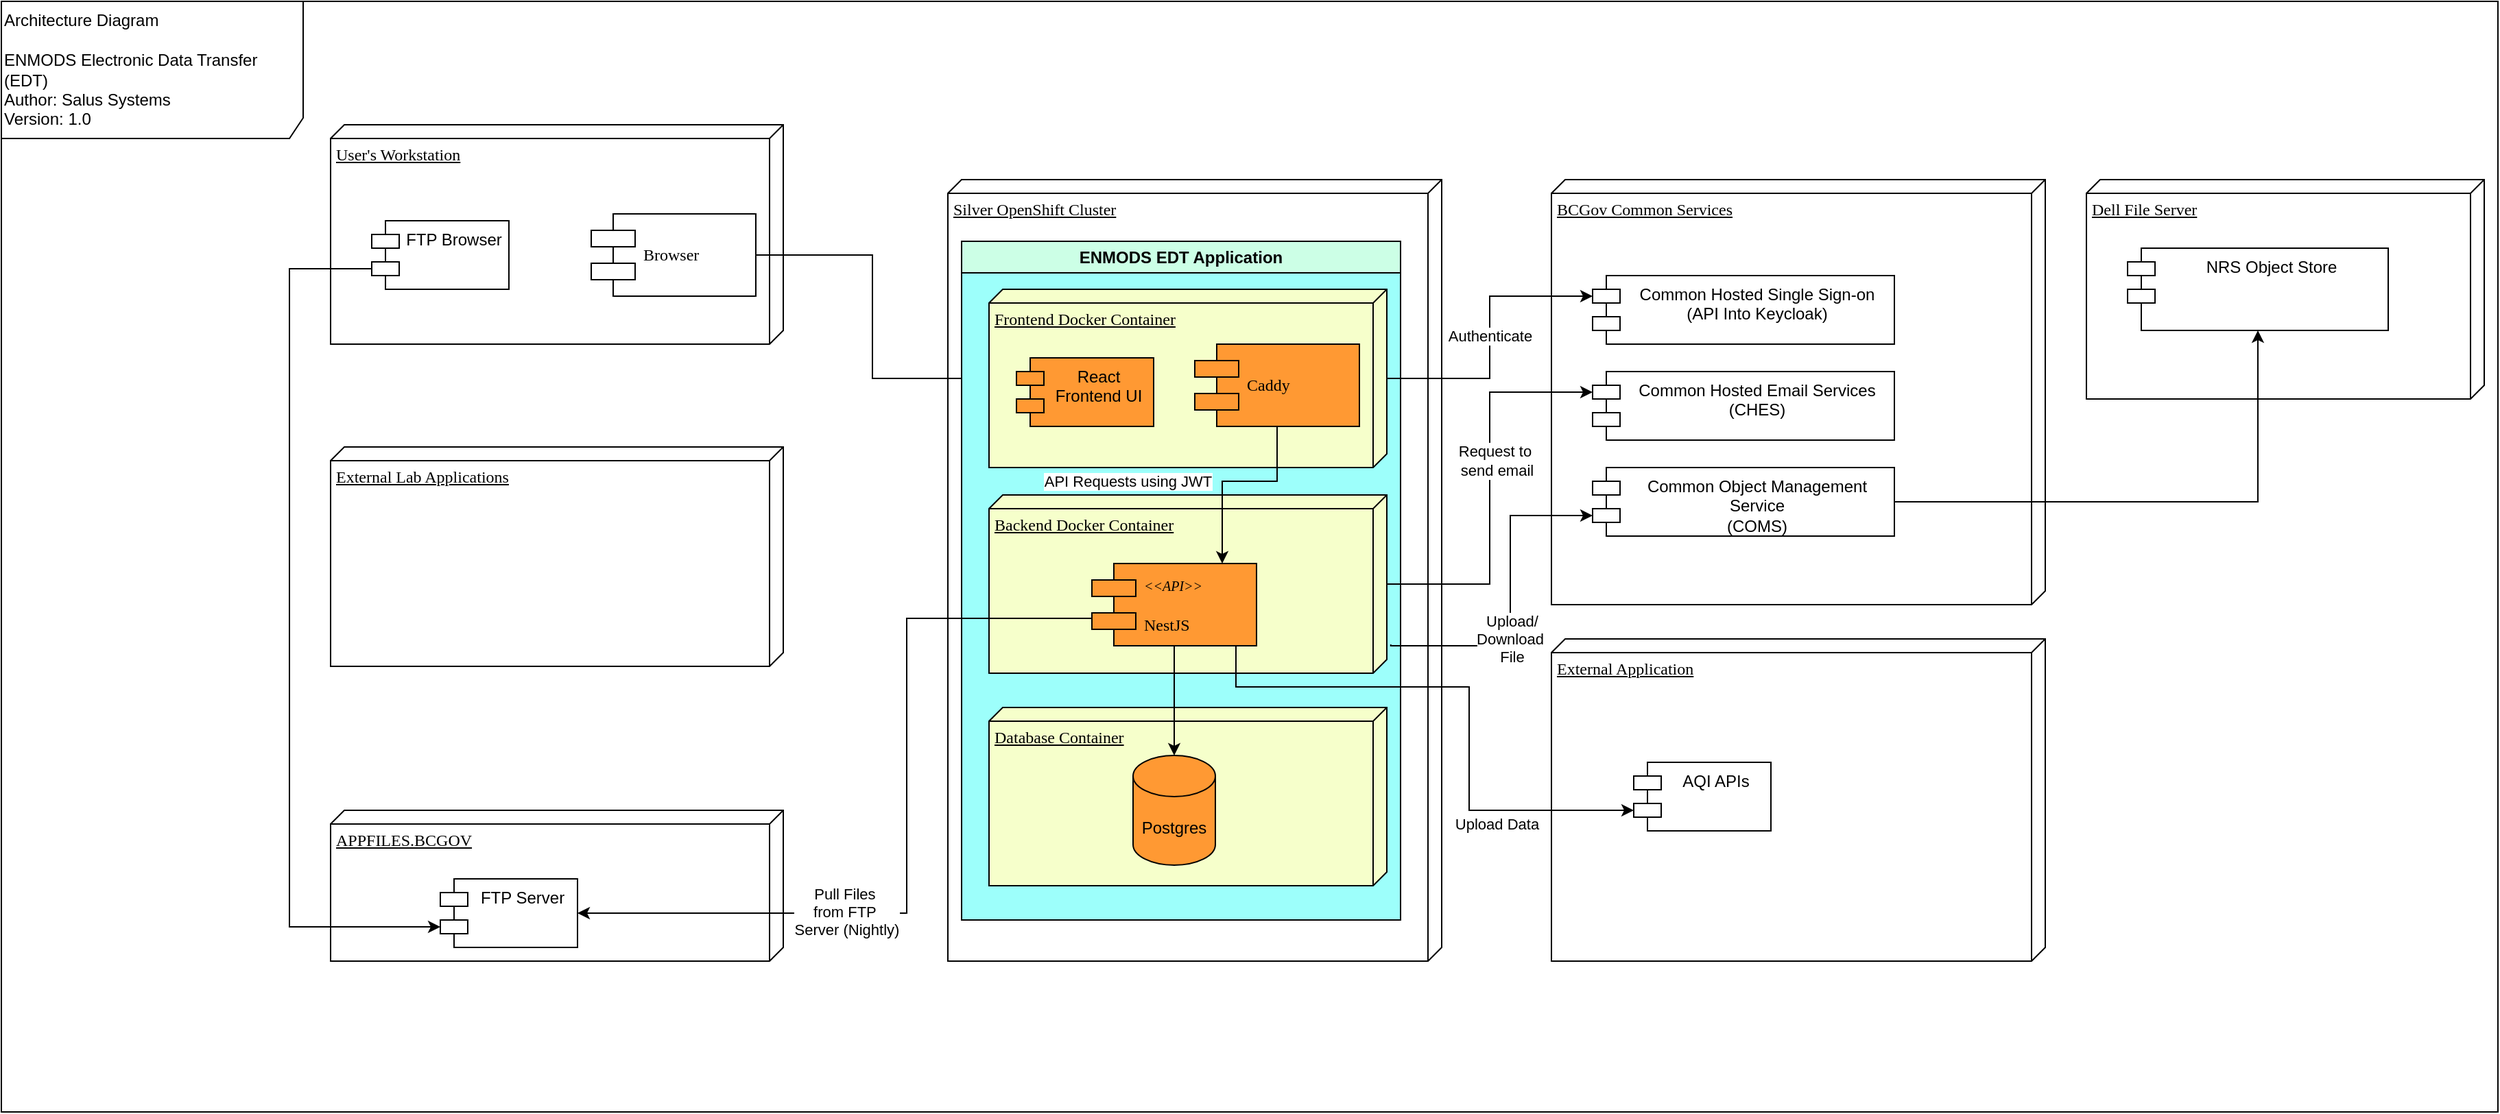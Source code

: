 <mxfile version="27.0.9">
  <diagram name="Page-1" id="5f0bae14-7c28-e335-631c-24af17079c00">
    <mxGraphModel dx="3806" dy="1495" grid="1" gridSize="10" guides="1" tooltips="1" connect="1" arrows="1" fold="1" page="1" pageScale="1" pageWidth="1100" pageHeight="850" background="none" math="0" shadow="0">
      <root>
        <mxCell id="0" />
        <mxCell id="1" parent="0" />
        <mxCell id="39150e848f15840c-1" value="User&#39;s Workstation" style="verticalAlign=top;align=left;spacingTop=8;spacingLeft=2;spacingRight=12;shape=cube;size=10;direction=south;fontStyle=4;html=1;rounded=0;shadow=0;comic=0;labelBackgroundColor=none;strokeWidth=1;fontFamily=Verdana;fontSize=12" parent="1" vertex="1">
          <mxGeometry x="-220" y="100" width="330" height="160" as="geometry" />
        </mxCell>
        <mxCell id="39150e848f15840c-2" value="Silver OpenShift Cluster" style="verticalAlign=top;align=left;spacingTop=8;spacingLeft=2;spacingRight=12;shape=cube;size=10;direction=south;fontStyle=4;html=1;rounded=0;shadow=0;comic=0;labelBackgroundColor=none;strokeWidth=1;fontFamily=Verdana;fontSize=12;" parent="1" vertex="1">
          <mxGeometry x="230" y="140" width="360" height="570" as="geometry" />
        </mxCell>
        <mxCell id="nCuoO0bw3HB3Iz4VNYSG-22" style="edgeStyle=orthogonalEdgeStyle;rounded=0;orthogonalLoop=1;jettySize=auto;html=1;" edge="1" parent="1" source="39150e848f15840c-5" target="nCuoO0bw3HB3Iz4VNYSG-7">
          <mxGeometry relative="1" as="geometry" />
        </mxCell>
        <mxCell id="39150e848f15840c-5" value="Browser" style="shape=component;align=left;spacingLeft=36;rounded=0;shadow=0;comic=0;labelBackgroundColor=none;strokeWidth=1;fontFamily=Verdana;fontSize=12;html=1;" parent="1" vertex="1">
          <mxGeometry x="-30" y="165" width="120" height="60" as="geometry" />
        </mxCell>
        <mxCell id="nCuoO0bw3HB3Iz4VNYSG-2" value="&lt;div align=&quot;center&quot;&gt;FTP Browser&lt;/div&gt;" style="shape=module;align=center;spacingLeft=20;align=center;verticalAlign=top;whiteSpace=wrap;html=1;" vertex="1" parent="1">
          <mxGeometry x="-190" y="170" width="100" height="50" as="geometry" />
        </mxCell>
        <mxCell id="nCuoO0bw3HB3Iz4VNYSG-6" value="&lt;div align=&quot;left&quot;&gt;Architecture Diagram&lt;/div&gt;&lt;div align=&quot;left&quot;&gt;&lt;br&gt;&lt;/div&gt;&lt;div align=&quot;left&quot;&gt;ENMODS Electronic Data Transfer (EDT)&lt;/div&gt;&lt;div align=&quot;left&quot;&gt;Author: Salus Systems&lt;/div&gt;&lt;div align=&quot;left&quot;&gt;Version: 1.0&lt;/div&gt;" style="shape=umlFrame;whiteSpace=wrap;html=1;pointerEvents=0;width=220;height=100;align=left;" vertex="1" parent="1">
          <mxGeometry x="-460" y="10" width="1820" height="810" as="geometry" />
        </mxCell>
        <mxCell id="nCuoO0bw3HB3Iz4VNYSG-56" value="ENMODS EDT Application" style="swimlane;whiteSpace=wrap;html=1;fillColor=#CCFFE6;backgroundOutline=0;swimlaneFillColor=#9DFFFB;" vertex="1" parent="1">
          <mxGeometry x="240" y="185" width="320" height="495" as="geometry" />
        </mxCell>
        <mxCell id="nCuoO0bw3HB3Iz4VNYSG-7" value="Frontend Docker Container" style="verticalAlign=top;align=left;spacingTop=8;spacingLeft=2;spacingRight=12;shape=cube;size=10;direction=south;fontStyle=4;html=1;rounded=0;shadow=0;comic=0;labelBackgroundColor=none;strokeWidth=1;fontFamily=Verdana;fontSize=12;fillColor=#F6FFCB;" vertex="1" parent="1">
          <mxGeometry x="260" y="220" width="290" height="130" as="geometry" />
        </mxCell>
        <mxCell id="nCuoO0bw3HB3Iz4VNYSG-8" value="Caddy" style="shape=component;align=left;spacingLeft=36;rounded=0;shadow=0;comic=0;labelBackgroundColor=none;strokeWidth=1;fontFamily=Verdana;fontSize=12;html=1;fillColor=#FF9933;" vertex="1" parent="1">
          <mxGeometry x="410" y="260" width="120" height="60" as="geometry" />
        </mxCell>
        <mxCell id="nCuoO0bw3HB3Iz4VNYSG-14" value="Backend Docker Container" style="verticalAlign=top;align=left;spacingTop=8;spacingLeft=2;spacingRight=12;shape=cube;size=10;direction=south;fontStyle=4;html=1;rounded=0;shadow=0;comic=0;labelBackgroundColor=none;strokeWidth=1;fontFamily=Verdana;fontSize=12;fillColor=#F6FFCB;" vertex="1" parent="1">
          <mxGeometry x="260" y="370" width="290" height="130" as="geometry" />
        </mxCell>
        <mxCell id="nCuoO0bw3HB3Iz4VNYSG-15" value="&lt;div&gt;&lt;i&gt;&lt;font style=&quot;font-size: 10px;&quot;&gt;&amp;lt;&amp;lt;API&amp;gt;&amp;gt;&lt;/font&gt;&lt;/i&gt;&lt;/div&gt;&lt;div&gt;&lt;br&gt;&lt;/div&gt;&lt;div&gt;NestJS&lt;/div&gt;" style="shape=component;align=left;spacingLeft=36;rounded=0;shadow=0;comic=0;labelBackgroundColor=none;strokeWidth=1;fontFamily=Verdana;fontSize=12;html=1;fillColor=#FF9933;" vertex="1" parent="1">
          <mxGeometry x="335" y="420" width="120" height="60" as="geometry" />
        </mxCell>
        <mxCell id="nCuoO0bw3HB3Iz4VNYSG-19" value="Database Container" style="verticalAlign=top;align=left;spacingTop=8;spacingLeft=2;spacingRight=12;shape=cube;size=10;direction=south;fontStyle=4;html=1;rounded=0;shadow=0;comic=0;labelBackgroundColor=none;strokeWidth=1;fontFamily=Verdana;fontSize=12;fillColor=#F6FFCB;" vertex="1" parent="1">
          <mxGeometry x="260" y="525" width="290" height="130" as="geometry" />
        </mxCell>
        <mxCell id="nCuoO0bw3HB3Iz4VNYSG-21" value="Postgres" style="shape=cylinder3;whiteSpace=wrap;html=1;boundedLbl=1;backgroundOutline=1;size=15;fillColor=#FF9933;" vertex="1" parent="1">
          <mxGeometry x="365" y="560" width="60" height="80" as="geometry" />
        </mxCell>
        <mxCell id="nCuoO0bw3HB3Iz4VNYSG-33" style="edgeStyle=orthogonalEdgeStyle;rounded=0;orthogonalLoop=1;jettySize=auto;html=1;exitX=0.5;exitY=1;exitDx=0;exitDy=0;" edge="1" parent="1" source="nCuoO0bw3HB3Iz4VNYSG-15" target="nCuoO0bw3HB3Iz4VNYSG-21">
          <mxGeometry relative="1" as="geometry" />
        </mxCell>
        <mxCell id="nCuoO0bw3HB3Iz4VNYSG-23" value="BCGov Common Services" style="verticalAlign=top;align=left;spacingTop=8;spacingLeft=2;spacingRight=12;shape=cube;size=10;direction=south;fontStyle=4;html=1;rounded=0;shadow=0;comic=0;labelBackgroundColor=none;strokeWidth=1;fontFamily=Verdana;fontSize=12" vertex="1" parent="1">
          <mxGeometry x="670" y="140" width="360" height="310" as="geometry" />
        </mxCell>
        <mxCell id="nCuoO0bw3HB3Iz4VNYSG-25" value="&lt;div&gt;Common Hosted Single Sign-on&lt;/div&gt;&lt;div&gt;(API Into Keycloak)&lt;/div&gt;" style="shape=module;align=left;spacingLeft=20;align=center;verticalAlign=top;whiteSpace=wrap;html=1;" vertex="1" parent="1">
          <mxGeometry x="700" y="210" width="220" height="50" as="geometry" />
        </mxCell>
        <mxCell id="nCuoO0bw3HB3Iz4VNYSG-26" style="edgeStyle=orthogonalEdgeStyle;rounded=0;orthogonalLoop=1;jettySize=auto;html=1;entryX=0;entryY=0;entryDx=0;entryDy=15;entryPerimeter=0;" edge="1" parent="1" source="nCuoO0bw3HB3Iz4VNYSG-7" target="nCuoO0bw3HB3Iz4VNYSG-25">
          <mxGeometry relative="1" as="geometry" />
        </mxCell>
        <mxCell id="nCuoO0bw3HB3Iz4VNYSG-27" value="Authenticate" style="edgeLabel;html=1;align=center;verticalAlign=middle;resizable=0;points=[];" vertex="1" connectable="0" parent="nCuoO0bw3HB3Iz4VNYSG-26">
          <mxGeometry x="0.009" relative="1" as="geometry">
            <mxPoint as="offset" />
          </mxGeometry>
        </mxCell>
        <mxCell id="nCuoO0bw3HB3Iz4VNYSG-31" style="edgeStyle=orthogonalEdgeStyle;rounded=0;orthogonalLoop=1;jettySize=auto;html=1;" edge="1" parent="1" source="nCuoO0bw3HB3Iz4VNYSG-8" target="nCuoO0bw3HB3Iz4VNYSG-15">
          <mxGeometry relative="1" as="geometry">
            <Array as="points">
              <mxPoint x="470" y="360" />
              <mxPoint x="430" y="360" />
            </Array>
          </mxGeometry>
        </mxCell>
        <mxCell id="nCuoO0bw3HB3Iz4VNYSG-32" value="API Requests using JWT" style="edgeLabel;html=1;align=center;verticalAlign=middle;resizable=0;points=[];" vertex="1" connectable="0" parent="nCuoO0bw3HB3Iz4VNYSG-31">
          <mxGeometry x="-0.333" y="-1" relative="1" as="geometry">
            <mxPoint x="-103" y="1" as="offset" />
          </mxGeometry>
        </mxCell>
        <mxCell id="nCuoO0bw3HB3Iz4VNYSG-35" value="React Frontend UI" style="shape=module;align=left;spacingLeft=20;align=center;verticalAlign=top;whiteSpace=wrap;html=1;fillColor=#FF9933;" vertex="1" parent="1">
          <mxGeometry x="280" y="270" width="100" height="50" as="geometry" />
        </mxCell>
        <mxCell id="nCuoO0bw3HB3Iz4VNYSG-37" value="Common Hosted Email Services (CHES)" style="shape=module;align=left;spacingLeft=20;align=center;verticalAlign=top;whiteSpace=wrap;html=1;" vertex="1" parent="1">
          <mxGeometry x="700" y="280" width="220" height="50" as="geometry" />
        </mxCell>
        <mxCell id="nCuoO0bw3HB3Iz4VNYSG-38" style="edgeStyle=orthogonalEdgeStyle;rounded=0;orthogonalLoop=1;jettySize=auto;html=1;entryX=0;entryY=0;entryDx=0;entryDy=15;entryPerimeter=0;" edge="1" parent="1" source="nCuoO0bw3HB3Iz4VNYSG-14" target="nCuoO0bw3HB3Iz4VNYSG-37">
          <mxGeometry relative="1" as="geometry" />
        </mxCell>
        <mxCell id="nCuoO0bw3HB3Iz4VNYSG-39" value="&lt;div&gt;Request to&amp;nbsp;&lt;/div&gt;&lt;div&gt;send email&lt;/div&gt;" style="edgeLabel;html=1;align=center;verticalAlign=middle;resizable=0;points=[];" vertex="1" connectable="0" parent="nCuoO0bw3HB3Iz4VNYSG-38">
          <mxGeometry x="0.138" y="-5" relative="1" as="geometry">
            <mxPoint as="offset" />
          </mxGeometry>
        </mxCell>
        <mxCell id="nCuoO0bw3HB3Iz4VNYSG-40" value="&lt;div&gt;Common Object Management Service&lt;/div&gt;&lt;div&gt;(COMS)&lt;/div&gt;" style="shape=module;align=left;spacingLeft=20;align=center;verticalAlign=top;whiteSpace=wrap;html=1;" vertex="1" parent="1">
          <mxGeometry x="700" y="350" width="220" height="50" as="geometry" />
        </mxCell>
        <mxCell id="nCuoO0bw3HB3Iz4VNYSG-41" style="edgeStyle=orthogonalEdgeStyle;rounded=0;orthogonalLoop=1;jettySize=auto;html=1;entryX=0;entryY=0;entryDx=0;entryDy=35;entryPerimeter=0;exitX=0.838;exitY=-0.01;exitDx=0;exitDy=0;exitPerimeter=0;" edge="1" parent="1" source="nCuoO0bw3HB3Iz4VNYSG-14" target="nCuoO0bw3HB3Iz4VNYSG-40">
          <mxGeometry relative="1" as="geometry">
            <mxPoint x="560" y="480" as="sourcePoint" />
            <mxPoint x="660" y="374.5" as="targetPoint" />
            <Array as="points">
              <mxPoint x="553" y="480" />
              <mxPoint x="640" y="480" />
              <mxPoint x="640" y="385" />
            </Array>
          </mxGeometry>
        </mxCell>
        <mxCell id="nCuoO0bw3HB3Iz4VNYSG-42" value="&lt;div&gt;Upload/&lt;/div&gt;&lt;div&gt;Download&amp;nbsp;&lt;/div&gt;&lt;div&gt;File&lt;/div&gt;" style="edgeLabel;html=1;align=center;verticalAlign=middle;resizable=0;points=[];" vertex="1" connectable="0" parent="nCuoO0bw3HB3Iz4VNYSG-41">
          <mxGeometry x="-0.227" y="-1" relative="1" as="geometry">
            <mxPoint y="1" as="offset" />
          </mxGeometry>
        </mxCell>
        <mxCell id="nCuoO0bw3HB3Iz4VNYSG-43" value="&lt;div&gt;Dell File Server&lt;/div&gt;" style="verticalAlign=top;align=left;spacingTop=8;spacingLeft=2;spacingRight=12;shape=cube;size=10;direction=south;fontStyle=4;html=1;rounded=0;shadow=0;comic=0;labelBackgroundColor=none;strokeWidth=1;fontFamily=Verdana;fontSize=12" vertex="1" parent="1">
          <mxGeometry x="1060" y="140" width="290" height="160" as="geometry" />
        </mxCell>
        <mxCell id="nCuoO0bw3HB3Iz4VNYSG-44" value="NRS Object Store" style="shape=module;align=left;spacingLeft=20;align=center;verticalAlign=top;whiteSpace=wrap;html=1;" vertex="1" parent="1">
          <mxGeometry x="1090" y="190" width="190" height="60" as="geometry" />
        </mxCell>
        <mxCell id="nCuoO0bw3HB3Iz4VNYSG-45" style="edgeStyle=orthogonalEdgeStyle;rounded=0;orthogonalLoop=1;jettySize=auto;html=1;entryX=0.5;entryY=1;entryDx=0;entryDy=0;" edge="1" parent="1" source="nCuoO0bw3HB3Iz4VNYSG-40" target="nCuoO0bw3HB3Iz4VNYSG-44">
          <mxGeometry relative="1" as="geometry" />
        </mxCell>
        <mxCell id="nCuoO0bw3HB3Iz4VNYSG-46" value="APPFILES.BCGOV" style="verticalAlign=top;align=left;spacingTop=8;spacingLeft=2;spacingRight=12;shape=cube;size=10;direction=south;fontStyle=4;html=1;rounded=0;shadow=0;comic=0;labelBackgroundColor=none;strokeWidth=1;fontFamily=Verdana;fontSize=12" vertex="1" parent="1">
          <mxGeometry x="-220" y="600" width="330" height="110" as="geometry" />
        </mxCell>
        <mxCell id="nCuoO0bw3HB3Iz4VNYSG-47" value="FTP Server" style="shape=module;align=center;spacingLeft=20;align=center;verticalAlign=top;whiteSpace=wrap;html=1;" vertex="1" parent="1">
          <mxGeometry x="-140" y="650" width="100" height="50" as="geometry" />
        </mxCell>
        <mxCell id="nCuoO0bw3HB3Iz4VNYSG-48" style="edgeStyle=orthogonalEdgeStyle;rounded=0;orthogonalLoop=1;jettySize=auto;html=1;entryX=0;entryY=0;entryDx=0;entryDy=35;entryPerimeter=0;exitX=0;exitY=0;exitDx=0;exitDy=35;exitPerimeter=0;" edge="1" parent="1" source="nCuoO0bw3HB3Iz4VNYSG-2" target="nCuoO0bw3HB3Iz4VNYSG-47">
          <mxGeometry relative="1" as="geometry">
            <mxPoint x="-330" y="210" as="sourcePoint" />
            <mxPoint x="-272" y="643" as="targetPoint" />
            <Array as="points">
              <mxPoint x="-250" y="205" />
              <mxPoint x="-250" y="685" />
            </Array>
          </mxGeometry>
        </mxCell>
        <mxCell id="nCuoO0bw3HB3Iz4VNYSG-49" style="edgeStyle=orthogonalEdgeStyle;rounded=0;orthogonalLoop=1;jettySize=auto;html=1;exitX=0;exitY=0.7;exitDx=0;exitDy=0;entryX=1;entryY=0.5;entryDx=0;entryDy=0;" edge="1" parent="1" source="nCuoO0bw3HB3Iz4VNYSG-15" target="nCuoO0bw3HB3Iz4VNYSG-47">
          <mxGeometry relative="1" as="geometry">
            <Array as="points">
              <mxPoint x="335" y="460" />
              <mxPoint x="200" y="460" />
              <mxPoint x="200" y="675" />
            </Array>
          </mxGeometry>
        </mxCell>
        <mxCell id="nCuoO0bw3HB3Iz4VNYSG-54" value="&lt;div&gt;Pull Files&amp;nbsp;&lt;/div&gt;&lt;div&gt;from FTP&amp;nbsp;&lt;/div&gt;&lt;div&gt;Server (Nightly)&lt;/div&gt;" style="edgeLabel;html=1;align=center;verticalAlign=middle;resizable=0;points=[];" vertex="1" connectable="0" parent="nCuoO0bw3HB3Iz4VNYSG-49">
          <mxGeometry x="0.338" y="-1" relative="1" as="geometry">
            <mxPoint as="offset" />
          </mxGeometry>
        </mxCell>
        <mxCell id="nCuoO0bw3HB3Iz4VNYSG-50" value="External Application" style="verticalAlign=top;align=left;spacingTop=8;spacingLeft=2;spacingRight=12;shape=cube;size=10;direction=south;fontStyle=4;html=1;rounded=0;shadow=0;comic=0;labelBackgroundColor=none;strokeWidth=1;fontFamily=Verdana;fontSize=12" vertex="1" parent="1">
          <mxGeometry x="670" y="475" width="360" height="235" as="geometry" />
        </mxCell>
        <mxCell id="nCuoO0bw3HB3Iz4VNYSG-51" value="AQI APIs" style="shape=module;align=center;spacingLeft=20;align=center;verticalAlign=top;whiteSpace=wrap;html=1;" vertex="1" parent="1">
          <mxGeometry x="730" y="565" width="100" height="50" as="geometry" />
        </mxCell>
        <mxCell id="nCuoO0bw3HB3Iz4VNYSG-52" style="edgeStyle=orthogonalEdgeStyle;rounded=0;orthogonalLoop=1;jettySize=auto;html=1;entryX=0;entryY=0;entryDx=0;entryDy=35;entryPerimeter=0;" edge="1" parent="1" target="nCuoO0bw3HB3Iz4VNYSG-51">
          <mxGeometry relative="1" as="geometry">
            <mxPoint x="440" y="480" as="sourcePoint" />
            <Array as="points">
              <mxPoint x="440" y="510" />
              <mxPoint x="610" y="510" />
              <mxPoint x="610" y="600" />
            </Array>
          </mxGeometry>
        </mxCell>
        <mxCell id="nCuoO0bw3HB3Iz4VNYSG-53" value="Upload Data" style="edgeLabel;html=1;align=center;verticalAlign=middle;resizable=0;points=[];" vertex="1" connectable="0" parent="nCuoO0bw3HB3Iz4VNYSG-52">
          <mxGeometry x="0.502" y="-1" relative="1" as="geometry">
            <mxPoint x="2" y="9" as="offset" />
          </mxGeometry>
        </mxCell>
        <mxCell id="nCuoO0bw3HB3Iz4VNYSG-55" value="External Lab Applications" style="verticalAlign=top;align=left;spacingTop=8;spacingLeft=2;spacingRight=12;shape=cube;size=10;direction=south;fontStyle=4;html=1;rounded=0;shadow=0;comic=0;labelBackgroundColor=none;strokeWidth=1;fontFamily=Verdana;fontSize=12" vertex="1" parent="1">
          <mxGeometry x="-220" y="335" width="330" height="160" as="geometry" />
        </mxCell>
      </root>
    </mxGraphModel>
  </diagram>
</mxfile>
